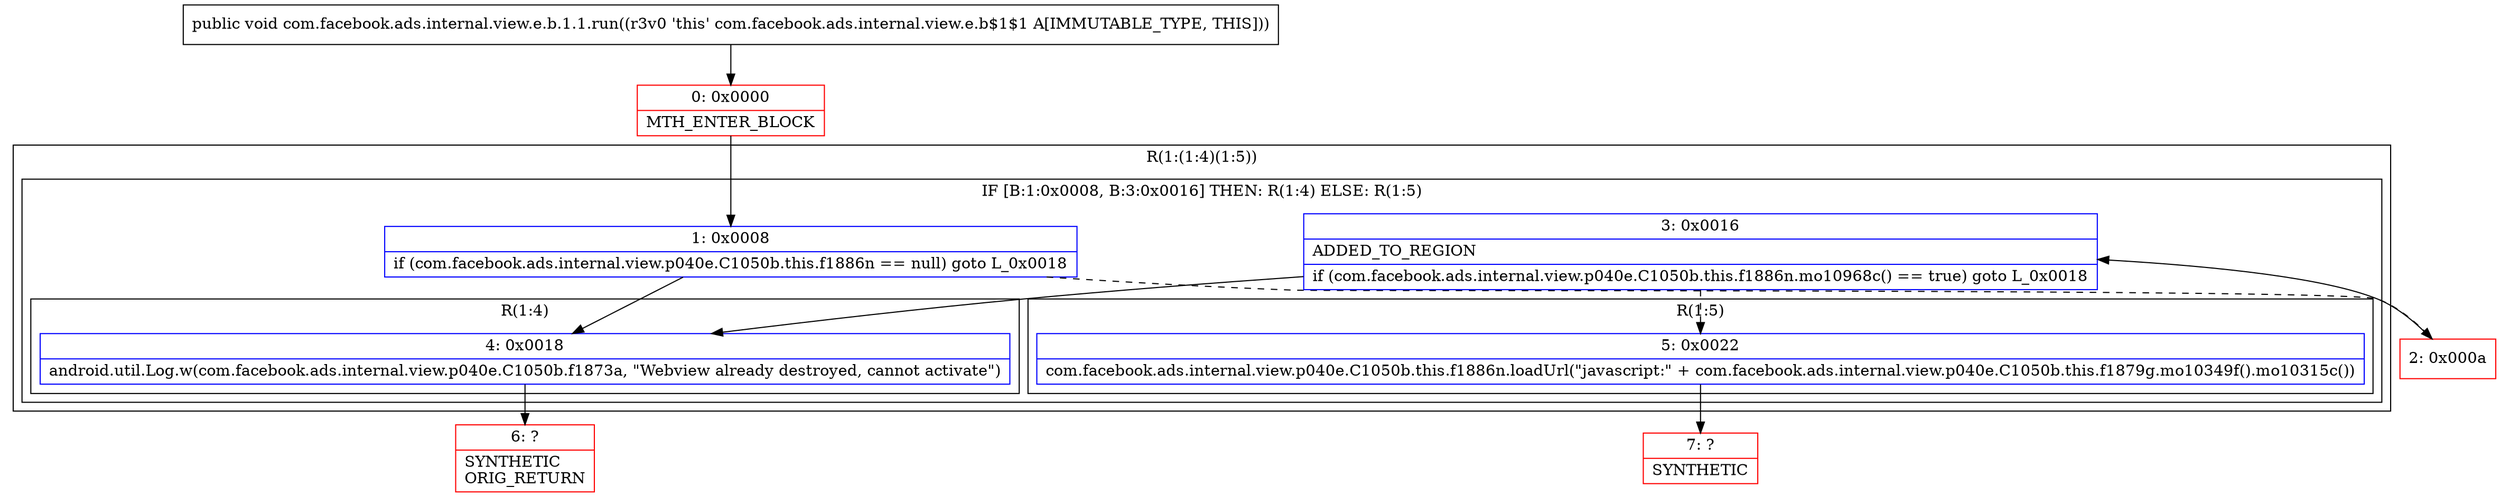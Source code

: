 digraph "CFG forcom.facebook.ads.internal.view.e.b.1.1.run()V" {
subgraph cluster_Region_694957609 {
label = "R(1:(1:4)(1:5))";
node [shape=record,color=blue];
subgraph cluster_IfRegion_557917575 {
label = "IF [B:1:0x0008, B:3:0x0016] THEN: R(1:4) ELSE: R(1:5)";
node [shape=record,color=blue];
Node_1 [shape=record,label="{1\:\ 0x0008|if (com.facebook.ads.internal.view.p040e.C1050b.this.f1886n == null) goto L_0x0018\l}"];
Node_3 [shape=record,label="{3\:\ 0x0016|ADDED_TO_REGION\l|if (com.facebook.ads.internal.view.p040e.C1050b.this.f1886n.mo10968c() == true) goto L_0x0018\l}"];
subgraph cluster_Region_621822056 {
label = "R(1:4)";
node [shape=record,color=blue];
Node_4 [shape=record,label="{4\:\ 0x0018|android.util.Log.w(com.facebook.ads.internal.view.p040e.C1050b.f1873a, \"Webview already destroyed, cannot activate\")\l}"];
}
subgraph cluster_Region_510129787 {
label = "R(1:5)";
node [shape=record,color=blue];
Node_5 [shape=record,label="{5\:\ 0x0022|com.facebook.ads.internal.view.p040e.C1050b.this.f1886n.loadUrl(\"javascript:\" + com.facebook.ads.internal.view.p040e.C1050b.this.f1879g.mo10349f().mo10315c())\l}"];
}
}
}
Node_0 [shape=record,color=red,label="{0\:\ 0x0000|MTH_ENTER_BLOCK\l}"];
Node_2 [shape=record,color=red,label="{2\:\ 0x000a}"];
Node_6 [shape=record,color=red,label="{6\:\ ?|SYNTHETIC\lORIG_RETURN\l}"];
Node_7 [shape=record,color=red,label="{7\:\ ?|SYNTHETIC\l}"];
MethodNode[shape=record,label="{public void com.facebook.ads.internal.view.e.b.1.1.run((r3v0 'this' com.facebook.ads.internal.view.e.b$1$1 A[IMMUTABLE_TYPE, THIS])) }"];
MethodNode -> Node_0;
Node_1 -> Node_2[style=dashed];
Node_1 -> Node_4;
Node_3 -> Node_4;
Node_3 -> Node_5[style=dashed];
Node_4 -> Node_6;
Node_5 -> Node_7;
Node_0 -> Node_1;
Node_2 -> Node_3;
}

